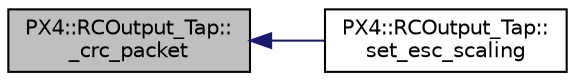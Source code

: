 digraph "PX4::RCOutput_Tap::_crc_packet"
{
 // INTERACTIVE_SVG=YES
  edge [fontname="Helvetica",fontsize="10",labelfontname="Helvetica",labelfontsize="10"];
  node [fontname="Helvetica",fontsize="10",shape=record];
  rankdir="LR";
  Node1 [label="PX4::RCOutput_Tap::\l_crc_packet",height=0.2,width=0.4,color="black", fillcolor="grey75", style="filled", fontcolor="black"];
  Node1 -> Node2 [dir="back",color="midnightblue",fontsize="10",style="solid",fontname="Helvetica"];
  Node2 [label="PX4::RCOutput_Tap::\lset_esc_scaling",height=0.2,width=0.4,color="black", fillcolor="white", style="filled",URL="$classPX4_1_1RCOutput__Tap.html#a6f19e298b3ee54b4bf62c7d0ee23646e"];
}

